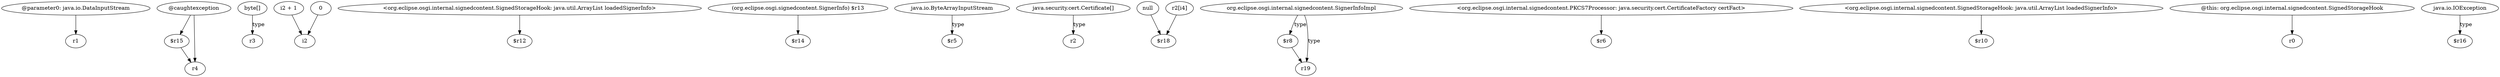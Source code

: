 digraph g {
0[label="@parameter0: java.io.DataInputStream"]
1[label="r1"]
0->1[label=""]
2[label="$r15"]
3[label="r4"]
2->3[label=""]
4[label="byte[]"]
5[label="r3"]
4->5[label="type"]
6[label="@caughtexception"]
6->2[label=""]
7[label="i2 + 1"]
8[label="i2"]
7->8[label=""]
9[label="<org.eclipse.osgi.internal.signedcontent.SignedStorageHook: java.util.ArrayList loadedSignerInfo>"]
10[label="$r12"]
9->10[label=""]
11[label="(org.eclipse.osgi.signedcontent.SignerInfo) $r13"]
12[label="$r14"]
11->12[label=""]
13[label="java.io.ByteArrayInputStream"]
14[label="$r5"]
13->14[label="type"]
15[label="java.security.cert.Certificate[]"]
16[label="r2"]
15->16[label="type"]
6->3[label=""]
17[label="null"]
18[label="$r18"]
17->18[label=""]
19[label="org.eclipse.osgi.internal.signedcontent.SignerInfoImpl"]
20[label="$r8"]
19->20[label="type"]
21[label="0"]
21->8[label=""]
22[label="r2[i4]"]
22->18[label=""]
23[label="<org.eclipse.osgi.internal.signedcontent.PKCS7Processor: java.security.cert.CertificateFactory certFact>"]
24[label="$r6"]
23->24[label=""]
25[label="r19"]
20->25[label=""]
26[label="<org.eclipse.osgi.internal.signedcontent.SignedStorageHook: java.util.ArrayList loadedSignerInfo>"]
27[label="$r10"]
26->27[label=""]
28[label="@this: org.eclipse.osgi.internal.signedcontent.SignedStorageHook"]
29[label="r0"]
28->29[label=""]
19->25[label="type"]
30[label="java.io.IOException"]
31[label="$r16"]
30->31[label="type"]
}